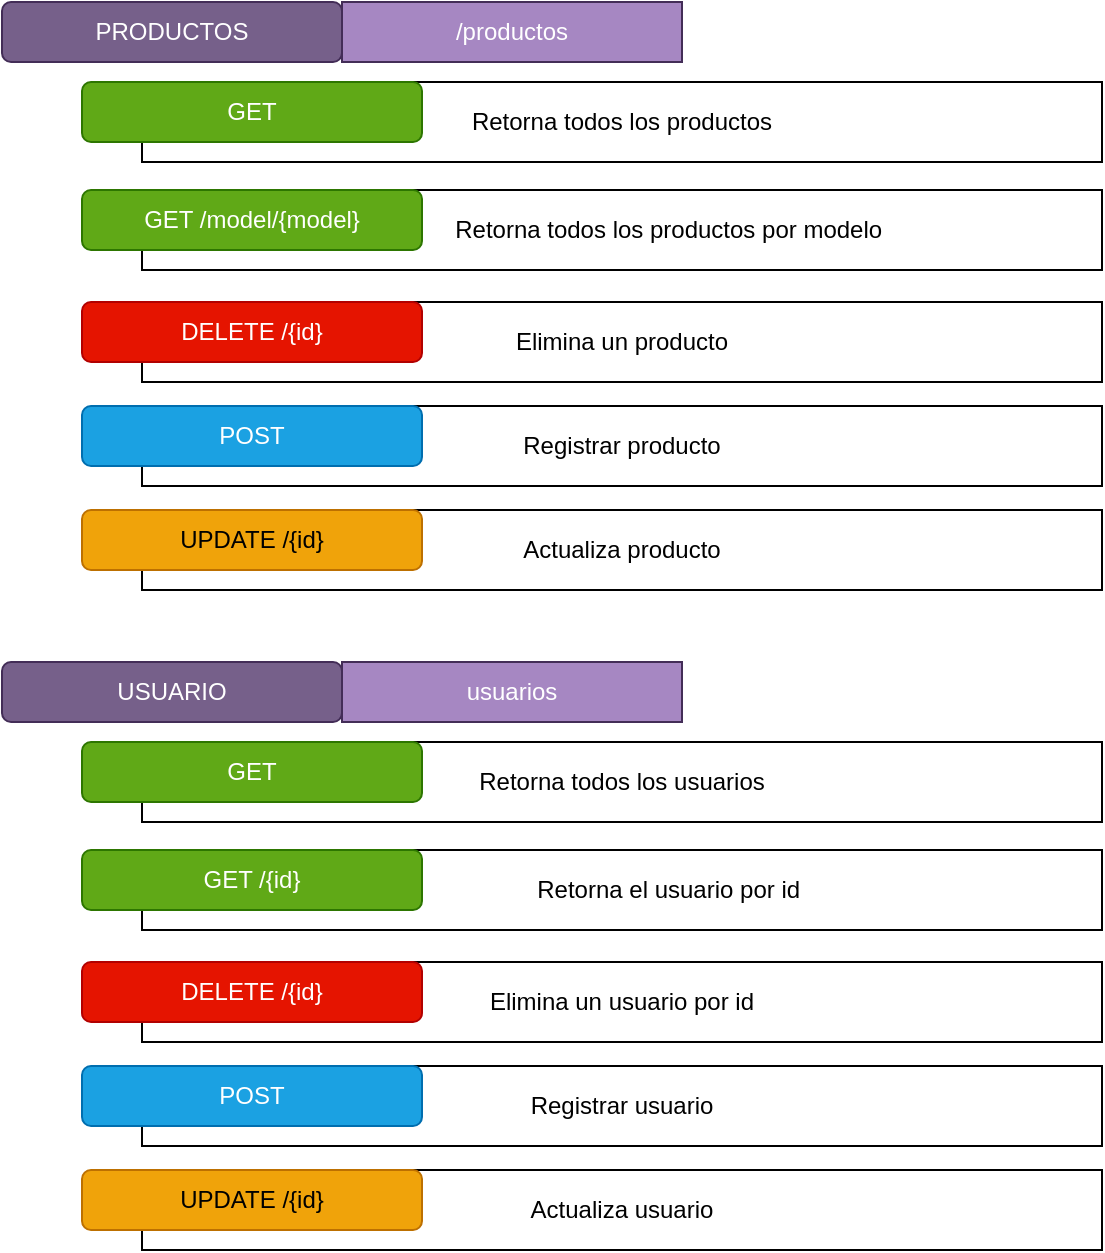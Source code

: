 <mxfile>
    <diagram id="cOYKwIjsOnz5blfZfLg7" name="Page-1">
        <mxGraphModel dx="834" dy="619" grid="1" gridSize="10" guides="1" tooltips="1" connect="1" arrows="1" fold="1" page="1" pageScale="1" pageWidth="850" pageHeight="1100" math="0" shadow="0">
            <root>
                <mxCell id="0"/>
                <mxCell id="1" parent="0"/>
                <mxCell id="5" value="&lt;font color=&quot;#000000&quot;&gt;Retorna todos los productos&lt;/font&gt;" style="rounded=0;whiteSpace=wrap;html=1;fillColor=#FFFFFF;" vertex="1" parent="1">
                    <mxGeometry x="100" y="90" width="480" height="40" as="geometry"/>
                </mxCell>
                <mxCell id="2" value="GET" style="rounded=1;whiteSpace=wrap;html=1;fillColor=#60a917;fontColor=#ffffff;strokeColor=#2D7600;" vertex="1" parent="1">
                    <mxGeometry x="70" y="90" width="170" height="30" as="geometry"/>
                </mxCell>
                <mxCell id="3" value="PRODUCTOS" style="rounded=1;whiteSpace=wrap;html=1;fillColor=#76608a;fontColor=#ffffff;strokeColor=#432D57;" vertex="1" parent="1">
                    <mxGeometry x="30" y="50" width="170" height="30" as="geometry"/>
                </mxCell>
                <mxCell id="4" value="/productos" style="rounded=0;whiteSpace=wrap;html=1;fillColor=#A687C2;strokeColor=#432D57;fontColor=#ffffff;" vertex="1" parent="1">
                    <mxGeometry x="200" y="50" width="170" height="30" as="geometry"/>
                </mxCell>
                <mxCell id="6" value="&lt;font color=&quot;#000000&quot;&gt;&amp;nbsp; &amp;nbsp; &amp;nbsp; &amp;nbsp; &amp;nbsp; &amp;nbsp; &amp;nbsp; Retorna todos los productos por modelo&lt;/font&gt;" style="rounded=0;whiteSpace=wrap;html=1;fillColor=#FFFFFF;" vertex="1" parent="1">
                    <mxGeometry x="100" y="144" width="480" height="40" as="geometry"/>
                </mxCell>
                <mxCell id="7" value="GET /model/{model}" style="rounded=1;whiteSpace=wrap;html=1;fillColor=#60a917;strokeColor=#2D7600;fontColor=#ffffff;" vertex="1" parent="1">
                    <mxGeometry x="70" y="144" width="170" height="30" as="geometry"/>
                </mxCell>
                <mxCell id="8" value="&lt;font color=&quot;#000000&quot;&gt;Elimina un producto&lt;/font&gt;" style="rounded=0;whiteSpace=wrap;html=1;fillColor=#FFFFFF;" vertex="1" parent="1">
                    <mxGeometry x="100" y="200" width="480" height="40" as="geometry"/>
                </mxCell>
                <mxCell id="9" value="DELETE /{id}" style="rounded=1;whiteSpace=wrap;html=1;fillColor=#e51400;fontColor=#ffffff;strokeColor=#B20000;" vertex="1" parent="1">
                    <mxGeometry x="70" y="200" width="170" height="30" as="geometry"/>
                </mxCell>
                <mxCell id="10" value="&lt;font color=&quot;#000000&quot;&gt;Registrar producto&lt;/font&gt;" style="rounded=0;whiteSpace=wrap;html=1;fillColor=#FFFFFF;" vertex="1" parent="1">
                    <mxGeometry x="100" y="252" width="480" height="40" as="geometry"/>
                </mxCell>
                <mxCell id="11" value="POST" style="rounded=1;whiteSpace=wrap;html=1;fillColor=#1ba1e2;fontColor=#ffffff;strokeColor=#006EAF;" vertex="1" parent="1">
                    <mxGeometry x="70" y="252" width="170" height="30" as="geometry"/>
                </mxCell>
                <mxCell id="12" value="&lt;font color=&quot;#000000&quot;&gt;Actualiza producto&lt;/font&gt;" style="rounded=0;whiteSpace=wrap;html=1;fillColor=#FFFFFF;" vertex="1" parent="1">
                    <mxGeometry x="100" y="304" width="480" height="40" as="geometry"/>
                </mxCell>
                <mxCell id="13" value="UPDATE /{id}" style="rounded=1;whiteSpace=wrap;html=1;fillColor=#f0a30a;fontColor=#000000;strokeColor=#BD7000;" vertex="1" parent="1">
                    <mxGeometry x="70" y="304" width="170" height="30" as="geometry"/>
                </mxCell>
                <mxCell id="14" value="&lt;font color=&quot;#000000&quot;&gt;Retorna todos los usuarios&lt;/font&gt;" style="rounded=0;whiteSpace=wrap;html=1;fillColor=#FFFFFF;" vertex="1" parent="1">
                    <mxGeometry x="100" y="420" width="480" height="40" as="geometry"/>
                </mxCell>
                <mxCell id="15" value="GET" style="rounded=1;whiteSpace=wrap;html=1;fillColor=#60a917;fontColor=#ffffff;strokeColor=#2D7600;" vertex="1" parent="1">
                    <mxGeometry x="70" y="420" width="170" height="30" as="geometry"/>
                </mxCell>
                <mxCell id="16" value="USUARIO" style="rounded=1;whiteSpace=wrap;html=1;fillColor=#76608a;fontColor=#ffffff;strokeColor=#432D57;" vertex="1" parent="1">
                    <mxGeometry x="30" y="380" width="170" height="30" as="geometry"/>
                </mxCell>
                <mxCell id="17" value="usuarios" style="rounded=0;whiteSpace=wrap;html=1;fillColor=#A687C2;strokeColor=#432D57;fontColor=#ffffff;" vertex="1" parent="1">
                    <mxGeometry x="200" y="380" width="170" height="30" as="geometry"/>
                </mxCell>
                <mxCell id="18" value="&lt;font color=&quot;#000000&quot;&gt;&amp;nbsp; &amp;nbsp; &amp;nbsp; &amp;nbsp; &amp;nbsp; &amp;nbsp; &amp;nbsp; Retorna el usuario por id&lt;/font&gt;" style="rounded=0;whiteSpace=wrap;html=1;fillColor=#FFFFFF;" vertex="1" parent="1">
                    <mxGeometry x="100" y="474" width="480" height="40" as="geometry"/>
                </mxCell>
                <mxCell id="19" value="GET /{id}" style="rounded=1;whiteSpace=wrap;html=1;fillColor=#60a917;strokeColor=#2D7600;fontColor=#ffffff;" vertex="1" parent="1">
                    <mxGeometry x="70" y="474" width="170" height="30" as="geometry"/>
                </mxCell>
                <mxCell id="20" value="&lt;font color=&quot;#000000&quot;&gt;Elimina un usuario por id&lt;/font&gt;" style="rounded=0;whiteSpace=wrap;html=1;fillColor=#FFFFFF;" vertex="1" parent="1">
                    <mxGeometry x="100" y="530" width="480" height="40" as="geometry"/>
                </mxCell>
                <mxCell id="21" value="DELETE /{id}" style="rounded=1;whiteSpace=wrap;html=1;fillColor=#e51400;fontColor=#ffffff;strokeColor=#B20000;" vertex="1" parent="1">
                    <mxGeometry x="70" y="530" width="170" height="30" as="geometry"/>
                </mxCell>
                <mxCell id="22" value="&lt;font color=&quot;#000000&quot;&gt;Registrar usuario&lt;/font&gt;" style="rounded=0;whiteSpace=wrap;html=1;fillColor=#FFFFFF;" vertex="1" parent="1">
                    <mxGeometry x="100" y="582" width="480" height="40" as="geometry"/>
                </mxCell>
                <mxCell id="23" value="POST" style="rounded=1;whiteSpace=wrap;html=1;fillColor=#1ba1e2;fontColor=#ffffff;strokeColor=#006EAF;" vertex="1" parent="1">
                    <mxGeometry x="70" y="582" width="170" height="30" as="geometry"/>
                </mxCell>
                <mxCell id="24" value="&lt;font color=&quot;#000000&quot;&gt;Actualiza usuario&lt;/font&gt;" style="rounded=0;whiteSpace=wrap;html=1;fillColor=#FFFFFF;" vertex="1" parent="1">
                    <mxGeometry x="100" y="634" width="480" height="40" as="geometry"/>
                </mxCell>
                <mxCell id="25" value="UPDATE /{id}" style="rounded=1;whiteSpace=wrap;html=1;fillColor=#f0a30a;fontColor=#000000;strokeColor=#BD7000;" vertex="1" parent="1">
                    <mxGeometry x="70" y="634" width="170" height="30" as="geometry"/>
                </mxCell>
            </root>
        </mxGraphModel>
    </diagram>
</mxfile>